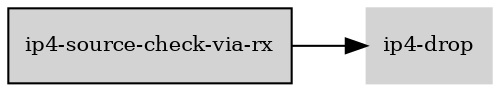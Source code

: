 digraph "ip4_source_check_via_rx_subgraph" {
  rankdir=LR;
  node [shape=box, style=filled, fontsize=10, color=lightgray, fontcolor=black, fillcolor=lightgray];
  "ip4-source-check-via-rx" [color=black, fontcolor=black, fillcolor=lightgray];
  edge [fontsize=8];
  "ip4-source-check-via-rx" -> "ip4-drop";
}
